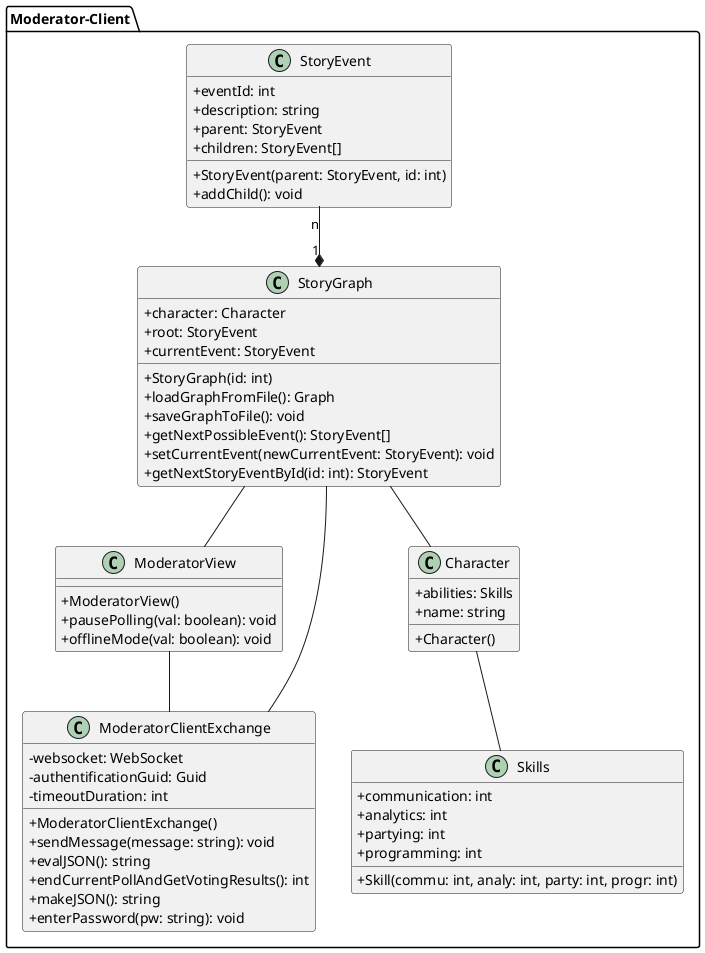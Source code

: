 @startuml

skinparam classAttributeIconSize 0

package "Moderator-Client" {

  class StoryEvent {
    {field} +eventId: int
    {field} +description: string
    {field} +parent: StoryEvent
    {field} +children: StoryEvent[]
    {method} +StoryEvent(parent: StoryEvent, id: int)
    {method} +addChild(): void
  }

  class StoryGraph {
    {field} +character: Character
    {field} +root: StoryEvent
    {field} +currentEvent: StoryEvent
    {method} +StoryGraph(id: int)
    {method} +loadGraphFromFile(): Graph
    {method} +saveGraphToFile(): void
    {method} +getNextPossibleEvent(): StoryEvent[]
    {method} +setCurrentEvent(newCurrentEvent: StoryEvent): void
    {method} +getNextStoryEventById(id: int): StoryEvent
  }

  class "ModeratorView" as mf {
    {method} +ModeratorView()
    {method} +pausePolling(val: boolean): void
    {method} +offlineMode(val: boolean): void
  }

  class "ModeratorClientExchange" as mcei{
    {field} -websocket: WebSocket
    {field} -authentificationGuid: Guid
    {field} -timeoutDuration: int
    {method} +ModeratorClientExchange()
    {method} +sendMessage(message: string): void
    {method} +evalJSON(): string
    {method} +endCurrentPollAndGetVotingResults(): int
    {method} +makeJSON(): string
    {method} +enterPassword(pw: string): void
  }

  class Skills {
    {field} +communication: int
    {field} +analytics: int
    {field} +partying: int
    {field} +programming: int
    {method} + Skill(commu: int, analy: int, party: int, progr: int)
  }

  class Character {
    {field} +abilities: Skills
    {field} +name: string
    {method} +Character()
  }
  
  StoryEvent "n" --* "1" StoryGraph
  StoryGraph -- mf
  StoryGraph -- Character
  Character -- Skills
  mf -- mcei
  StoryGraph --- mcei
}

@enduml